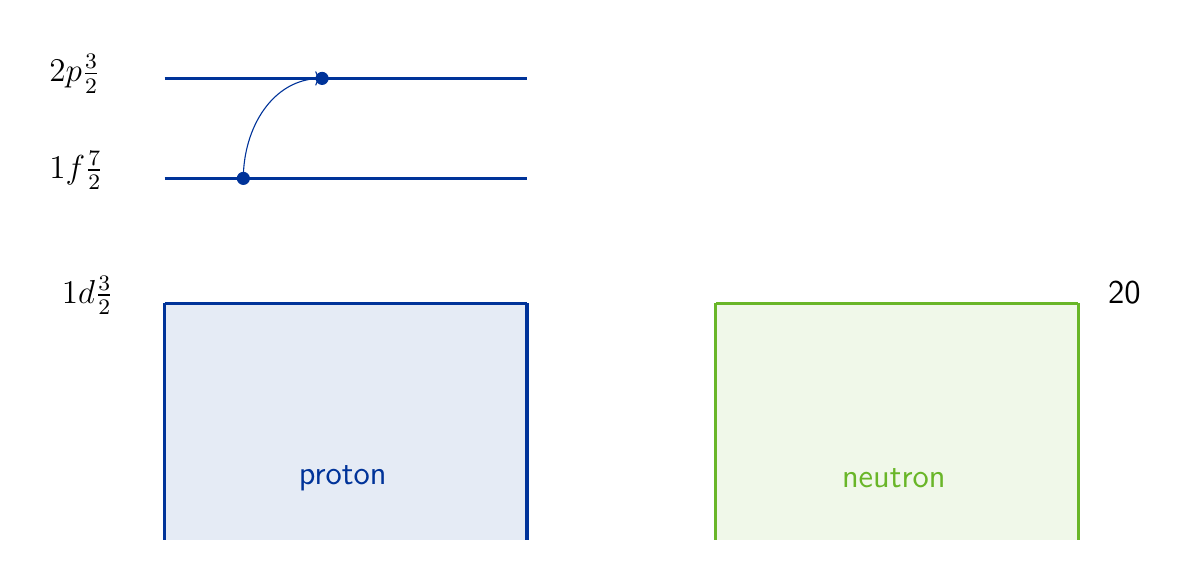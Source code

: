 \begin{tikzpicture}[y=-1cm]
  \sf
  \definecolor{red}{RGB}{221,42,43}
  \definecolor{green}{RGB}{105,182,40}
  \definecolor{blue}{RGB}{0,51,153}
  \definecolor{orange}{RGB}{192,128,64}

  \clip (3.5,13) rectangle (18,6.5);

  \fill[blue!10] (5.239,10.001) rectangle (9.842,13.018);
  \draw[blue, very thick] (5.239,13.018) -- (5.239,10.001);
  \draw[blue, very thick] (9.842,13.018) -- (9.842,10.001);
  \draw[blue, very thick] (5.239,10.001) -- (9.842,10.001);

  \begin{scope}[xshift=7cm]
    \fill[green!10] (5.239,10.001) rectangle (9.842,13.018);
    \draw[green, very thick] (5.239,13.018) -- (5.239,10.001);
    \draw[green, very thick] (9.842,13.018) -- (9.842,10.001);
    \draw[green, very thick] (5.239,10.001) -- (9.842,10.001);
    \path (7.5,12.224) node[text=green] {\large{}neutron};
  \end{scope}

  \draw[blue, very thick] (5.239,8.414) -- (9.842,8.414);
  \draw[blue, very thick] (5.239,7.144) -- (9.842,7.144);

  \draw[blue,fill=blue] (6.239,8.414) circle (0.076cm);
  \draw[blue,fill=blue] (7.239,7.144) circle (0.076cm);
  \draw[blue,->] (6.239,8.414) to [out=90, in=180] (7.239,7.144);

  \path (3.651,8.414) node[text=black,anchor=base west] {\large{}$1f\tfrac{7}{2}$};
  \path (3.651,7.185) node[text=black,anchor=base west] {\large{}$2p\tfrac{3}{2}$};
  \path (3.81,10.001) node[text=black,anchor=base west] {\large{}$1d\tfrac{3}{2}$};
  \path (17.098,10.001) node[text=black,anchor=base west] {\large{}20};

  \path (7.5,12.224) node[text=blue] {\large{}proton};

\end{tikzpicture}%

%% Configure (x)emacs for this file ...
%% Local Variables:
%% mode: latex
%% End:
